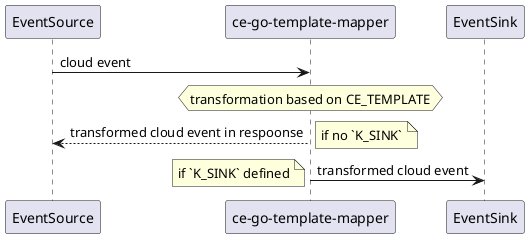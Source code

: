 @startuml ce-go-template-mapper
EventSource -> "ce-go-template-mapper": cloud event
hnote over "ce-go-template-mapper" : transformation based on CE_TEMPLATE
"ce-go-template-mapper" --> EventSource: transformed cloud event in respoonse
note right: if no `K_SINK`
"ce-go-template-mapper" -> EventSink: transformed cloud event
note left: if `K_SINK` defined

@enduml